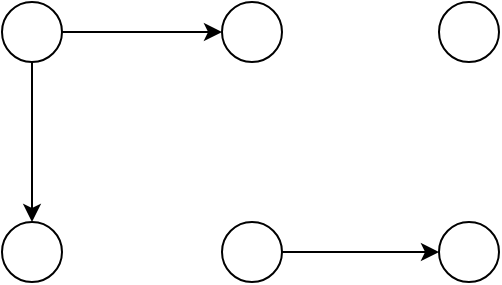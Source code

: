<mxfile version="17.1.2" type="github">
  <diagram id="JQYZDskgPdvXT17lg50Z" name="第 1 页">
    <mxGraphModel dx="1248" dy="706" grid="1" gridSize="10" guides="1" tooltips="1" connect="1" arrows="1" fold="1" page="1" pageScale="1" pageWidth="827" pageHeight="1169" math="0" shadow="0">
      <root>
        <mxCell id="0" />
        <mxCell id="1" parent="0" />
        <mxCell id="HsGlE3uBkZbR8r2PtUmq-5" style="edgeStyle=orthogonalEdgeStyle;rounded=0;orthogonalLoop=1;jettySize=auto;html=1;exitX=1;exitY=0.5;exitDx=0;exitDy=0;entryX=0;entryY=0.5;entryDx=0;entryDy=0;" edge="1" parent="1" source="HsGlE3uBkZbR8r2PtUmq-2" target="HsGlE3uBkZbR8r2PtUmq-4">
          <mxGeometry relative="1" as="geometry" />
        </mxCell>
        <mxCell id="HsGlE3uBkZbR8r2PtUmq-7" value="" style="edgeStyle=orthogonalEdgeStyle;rounded=0;orthogonalLoop=1;jettySize=auto;html=1;" edge="1" parent="1" source="HsGlE3uBkZbR8r2PtUmq-2" target="HsGlE3uBkZbR8r2PtUmq-6">
          <mxGeometry relative="1" as="geometry" />
        </mxCell>
        <mxCell id="HsGlE3uBkZbR8r2PtUmq-2" value="" style="ellipse;fillColor=#ffffff;strokeColor=#000000;" vertex="1" parent="1">
          <mxGeometry x="180" y="150" width="30" height="30" as="geometry" />
        </mxCell>
        <mxCell id="HsGlE3uBkZbR8r2PtUmq-4" value="" style="ellipse;fillColor=#ffffff;strokeColor=#000000;" vertex="1" parent="1">
          <mxGeometry x="290" y="150" width="30" height="30" as="geometry" />
        </mxCell>
        <mxCell id="HsGlE3uBkZbR8r2PtUmq-6" value="" style="ellipse;fillColor=#ffffff;strokeColor=#000000;" vertex="1" parent="1">
          <mxGeometry x="180" y="260" width="30" height="30" as="geometry" />
        </mxCell>
        <mxCell id="HsGlE3uBkZbR8r2PtUmq-11" style="edgeStyle=orthogonalEdgeStyle;rounded=0;orthogonalLoop=1;jettySize=auto;html=1;exitX=1;exitY=0.5;exitDx=0;exitDy=0;entryX=0;entryY=0.5;entryDx=0;entryDy=0;" edge="1" parent="1" source="HsGlE3uBkZbR8r2PtUmq-8" target="HsGlE3uBkZbR8r2PtUmq-10">
          <mxGeometry relative="1" as="geometry" />
        </mxCell>
        <mxCell id="HsGlE3uBkZbR8r2PtUmq-8" value="" style="ellipse;fillColor=#ffffff;strokeColor=#000000;" vertex="1" parent="1">
          <mxGeometry x="290" y="260" width="30" height="30" as="geometry" />
        </mxCell>
        <mxCell id="HsGlE3uBkZbR8r2PtUmq-9" value="" style="ellipse;fillColor=#ffffff;strokeColor=#000000;" vertex="1" parent="1">
          <mxGeometry x="398.5" y="150" width="30" height="30" as="geometry" />
        </mxCell>
        <mxCell id="HsGlE3uBkZbR8r2PtUmq-10" value="" style="ellipse;fillColor=#ffffff;strokeColor=#000000;" vertex="1" parent="1">
          <mxGeometry x="398.5" y="260" width="30" height="30" as="geometry" />
        </mxCell>
      </root>
    </mxGraphModel>
  </diagram>
</mxfile>

